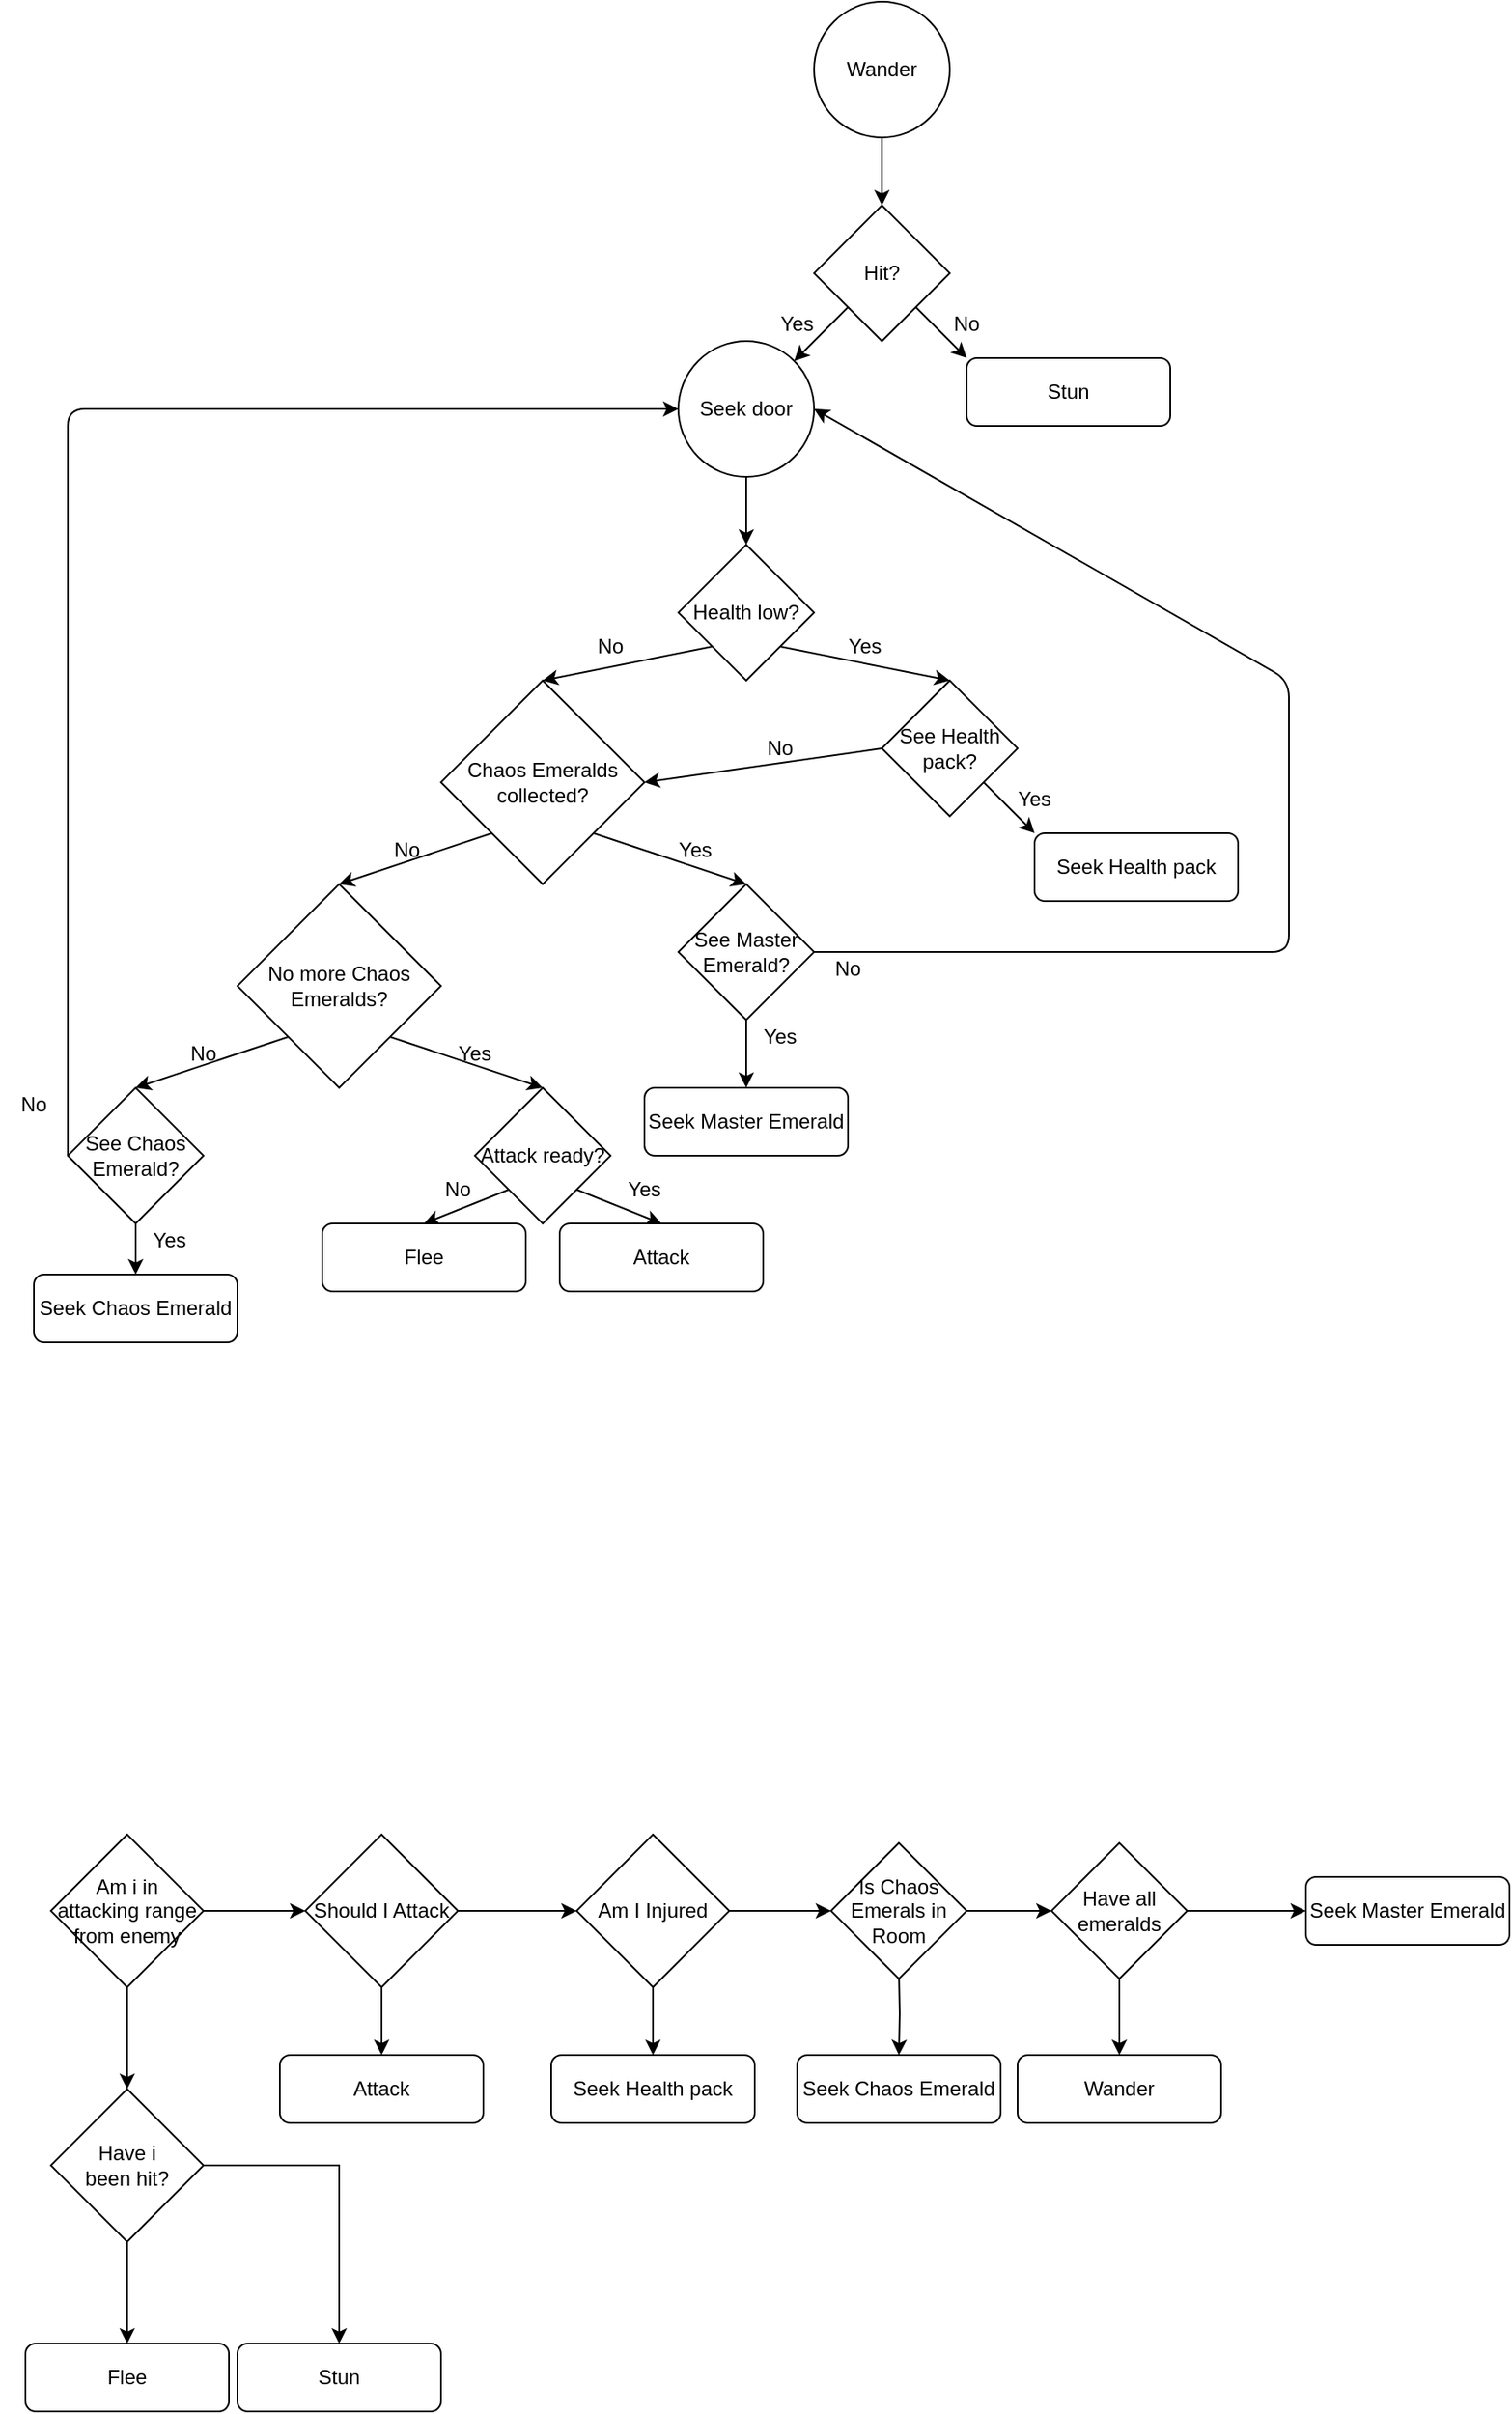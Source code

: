<mxfile version="13.6.0" type="device" pages="7"><diagram id="C5RBs43oDa-KdzZeNtuy" name="Wander"><mxGraphModel dx="1422" dy="794" grid="1" gridSize="10" guides="1" tooltips="1" connect="1" arrows="1" fold="1" page="1" pageScale="1" pageWidth="827" pageHeight="1169" math="0" shadow="0"><root><mxCell id="WIyWlLk6GJQsqaUBKTNV-0"/><mxCell id="WIyWlLk6GJQsqaUBKTNV-1" parent="WIyWlLk6GJQsqaUBKTNV-0"/><mxCell id="GPPWr4UwK5AnrWrgYm5F-6" value="" style="endArrow=classic;html=1;entryX=1;entryY=0;entryDx=0;entryDy=0;exitX=0;exitY=1;exitDx=0;exitDy=0;" parent="WIyWlLk6GJQsqaUBKTNV-1" source="kFVKHrYUGm2g5uei1Wy8-0" target="2z_QXavpHrLt_1JzBXHo-14" edge="1"><mxGeometry width="50" height="50" relative="1" as="geometry"><mxPoint x="400" y="130" as="sourcePoint"/><mxPoint x="440" y="440" as="targetPoint"/></mxGeometry></mxCell><mxCell id="2z_QXavpHrLt_1JzBXHo-6" value="See Chaos Emerald?" style="rhombus;whiteSpace=wrap;html=1;" vertex="1" parent="WIyWlLk6GJQsqaUBKTNV-1"><mxGeometry x="80" y="680" width="80" height="80" as="geometry"/></mxCell><mxCell id="2z_QXavpHrLt_1JzBXHo-7" value="" style="endArrow=classic;html=1;exitX=0;exitY=1;exitDx=0;exitDy=0;entryX=0.5;entryY=0;entryDx=0;entryDy=0;" edge="1" parent="WIyWlLk6GJQsqaUBKTNV-1" source="QOUArUKwROuFGBEwv1a3-6" target="kdlE5JJVQnkuIX1N9aFR-1"><mxGeometry width="50" height="50" relative="1" as="geometry"><mxPoint x="420" y="280" as="sourcePoint"/><mxPoint x="440" y="390" as="targetPoint"/></mxGeometry></mxCell><mxCell id="2z_QXavpHrLt_1JzBXHo-8" value="" style="endArrow=classic;html=1;entryX=0;entryY=0.5;entryDx=0;entryDy=0;exitX=0;exitY=0.5;exitDx=0;exitDy=0;" edge="1" parent="WIyWlLk6GJQsqaUBKTNV-1" source="2z_QXavpHrLt_1JzBXHo-6" target="2z_QXavpHrLt_1JzBXHo-14"><mxGeometry width="50" height="50" relative="1" as="geometry"><mxPoint x="190" y="640" as="sourcePoint"/><mxPoint x="440" y="370" as="targetPoint"/><Array as="points"><mxPoint x="80" y="280"/></Array></mxGeometry></mxCell><mxCell id="2z_QXavpHrLt_1JzBXHo-9" value="No" style="text;html=1;strokeColor=none;fillColor=none;align=center;verticalAlign=middle;whiteSpace=wrap;rounded=0;" vertex="1" parent="WIyWlLk6GJQsqaUBKTNV-1"><mxGeometry x="380" y="410" width="40" height="20" as="geometry"/></mxCell><mxCell id="2z_QXavpHrLt_1JzBXHo-10" value="Seek Chaos Emerald" style="rounded=1;whiteSpace=wrap;html=1;" vertex="1" parent="WIyWlLk6GJQsqaUBKTNV-1"><mxGeometry x="60" y="790" width="120" height="40" as="geometry"/></mxCell><mxCell id="2z_QXavpHrLt_1JzBXHo-11" value="" style="endArrow=classic;html=1;exitX=0.5;exitY=1;exitDx=0;exitDy=0;entryX=0.5;entryY=0;entryDx=0;entryDy=0;" edge="1" parent="WIyWlLk6GJQsqaUBKTNV-1" source="2z_QXavpHrLt_1JzBXHo-6" target="2z_QXavpHrLt_1JzBXHo-10"><mxGeometry width="50" height="50" relative="1" as="geometry"><mxPoint x="390" y="420" as="sourcePoint"/><mxPoint x="440" y="370" as="targetPoint"/></mxGeometry></mxCell><mxCell id="2z_QXavpHrLt_1JzBXHo-12" value="Yes" style="text;html=1;strokeColor=none;fillColor=none;align=center;verticalAlign=middle;whiteSpace=wrap;rounded=0;" vertex="1" parent="WIyWlLk6GJQsqaUBKTNV-1"><mxGeometry x="120" y="760" width="40" height="20" as="geometry"/></mxCell><mxCell id="2z_QXavpHrLt_1JzBXHo-13" value="Wander" style="ellipse;whiteSpace=wrap;html=1;aspect=fixed;" vertex="1" parent="WIyWlLk6GJQsqaUBKTNV-1"><mxGeometry x="520" y="40" width="80" height="80" as="geometry"/></mxCell><mxCell id="2z_QXavpHrLt_1JzBXHo-14" value="Seek door" style="ellipse;whiteSpace=wrap;html=1;aspect=fixed;" vertex="1" parent="WIyWlLk6GJQsqaUBKTNV-1"><mxGeometry x="440" y="240" width="80" height="80" as="geometry"/></mxCell><mxCell id="QOUArUKwROuFGBEwv1a3-0" value="See Health pack?" style="rhombus;whiteSpace=wrap;html=1;" vertex="1" parent="WIyWlLk6GJQsqaUBKTNV-1"><mxGeometry x="560" y="440" width="80" height="80" as="geometry"/></mxCell><mxCell id="QOUArUKwROuFGBEwv1a3-1" value="" style="endArrow=classic;html=1;exitX=1;exitY=1;exitDx=0;exitDy=0;entryX=0.5;entryY=0;entryDx=0;entryDy=0;" edge="1" parent="WIyWlLk6GJQsqaUBKTNV-1" source="QOUArUKwROuFGBEwv1a3-6" target="QOUArUKwROuFGBEwv1a3-0"><mxGeometry width="50" height="50" relative="1" as="geometry"><mxPoint x="450" y="440" as="sourcePoint"/><mxPoint x="570" y="400" as="targetPoint"/></mxGeometry></mxCell><mxCell id="QOUArUKwROuFGBEwv1a3-2" value="" style="endArrow=classic;html=1;exitX=1;exitY=1;exitDx=0;exitDy=0;entryX=0;entryY=0;entryDx=0;entryDy=0;" edge="1" parent="WIyWlLk6GJQsqaUBKTNV-1" source="QOUArUKwROuFGBEwv1a3-0" target="QOUArUKwROuFGBEwv1a3-4"><mxGeometry width="50" height="50" relative="1" as="geometry"><mxPoint x="490" y="430" as="sourcePoint"/><mxPoint x="520" y="400" as="targetPoint"/></mxGeometry></mxCell><mxCell id="QOUArUKwROuFGBEwv1a3-3" value="Yes" style="text;html=1;strokeColor=none;fillColor=none;align=center;verticalAlign=middle;whiteSpace=wrap;rounded=0;" vertex="1" parent="WIyWlLk6GJQsqaUBKTNV-1"><mxGeometry x="630" y="500" width="40" height="20" as="geometry"/></mxCell><mxCell id="QOUArUKwROuFGBEwv1a3-4" value="Seek Health pack" style="rounded=1;whiteSpace=wrap;html=1;" vertex="1" parent="WIyWlLk6GJQsqaUBKTNV-1"><mxGeometry x="650" y="530" width="120" height="40" as="geometry"/></mxCell><mxCell id="QOUArUKwROuFGBEwv1a3-6" value="Health low?" style="rhombus;whiteSpace=wrap;html=1;" vertex="1" parent="WIyWlLk6GJQsqaUBKTNV-1"><mxGeometry x="440" y="360" width="80" height="80" as="geometry"/></mxCell><mxCell id="QOUArUKwROuFGBEwv1a3-7" value="" style="endArrow=classic;html=1;exitX=0.5;exitY=1;exitDx=0;exitDy=0;entryX=0.5;entryY=0;entryDx=0;entryDy=0;" edge="1" parent="WIyWlLk6GJQsqaUBKTNV-1" source="2z_QXavpHrLt_1JzBXHo-14" target="QOUArUKwROuFGBEwv1a3-6"><mxGeometry width="50" height="50" relative="1" as="geometry"><mxPoint x="390" y="420" as="sourcePoint"/><mxPoint x="440" y="370" as="targetPoint"/></mxGeometry></mxCell><mxCell id="QOUArUKwROuFGBEwv1a3-8" value="No" style="text;html=1;strokeColor=none;fillColor=none;align=center;verticalAlign=middle;whiteSpace=wrap;rounded=0;" vertex="1" parent="WIyWlLk6GJQsqaUBKTNV-1"><mxGeometry x="590" y="220" width="40" height="20" as="geometry"/></mxCell><mxCell id="QOUArUKwROuFGBEwv1a3-9" value="No" style="text;html=1;strokeColor=none;fillColor=none;align=center;verticalAlign=middle;whiteSpace=wrap;rounded=0;" vertex="1" parent="WIyWlLk6GJQsqaUBKTNV-1"><mxGeometry x="480" y="470" width="40" height="20" as="geometry"/></mxCell><mxCell id="QOUArUKwROuFGBEwv1a3-10" value="Yes" style="text;html=1;strokeColor=none;fillColor=none;align=center;verticalAlign=middle;whiteSpace=wrap;rounded=0;" vertex="1" parent="WIyWlLk6GJQsqaUBKTNV-1"><mxGeometry x="530" y="410" width="40" height="20" as="geometry"/></mxCell><mxCell id="kdlE5JJVQnkuIX1N9aFR-0" value="See Master Emerald?" style="rhombus;whiteSpace=wrap;html=1;" vertex="1" parent="WIyWlLk6GJQsqaUBKTNV-1"><mxGeometry x="440" y="560" width="80" height="80" as="geometry"/></mxCell><mxCell id="kdlE5JJVQnkuIX1N9aFR-1" value="Chaos Emeralds collected?" style="rhombus;whiteSpace=wrap;html=1;" vertex="1" parent="WIyWlLk6GJQsqaUBKTNV-1"><mxGeometry x="300" y="440" width="120" height="120" as="geometry"/></mxCell><mxCell id="kdlE5JJVQnkuIX1N9aFR-2" value="" style="endArrow=classic;html=1;exitX=1;exitY=1;exitDx=0;exitDy=0;entryX=0.5;entryY=0;entryDx=0;entryDy=0;" edge="1" parent="WIyWlLk6GJQsqaUBKTNV-1" source="kdlE5JJVQnkuIX1N9aFR-1" target="kdlE5JJVQnkuIX1N9aFR-0"><mxGeometry width="50" height="50" relative="1" as="geometry"><mxPoint x="390" y="400" as="sourcePoint"/><mxPoint x="440" y="350" as="targetPoint"/></mxGeometry></mxCell><mxCell id="kdlE5JJVQnkuIX1N9aFR-3" value="Yes" style="text;html=1;strokeColor=none;fillColor=none;align=center;verticalAlign=middle;whiteSpace=wrap;rounded=0;" vertex="1" parent="WIyWlLk6GJQsqaUBKTNV-1"><mxGeometry x="490" y="220" width="40" height="20" as="geometry"/></mxCell><mxCell id="kdlE5JJVQnkuIX1N9aFR-6" value="" style="endArrow=classic;html=1;exitX=0;exitY=1;exitDx=0;exitDy=0;entryX=0.5;entryY=0;entryDx=0;entryDy=0;" edge="1" parent="WIyWlLk6GJQsqaUBKTNV-1" source="kdlE5JJVQnkuIX1N9aFR-1" target="OnuHPWL3x0vaZFSQg2eP-8"><mxGeometry width="50" height="50" relative="1" as="geometry"><mxPoint x="390" y="400" as="sourcePoint"/><mxPoint x="160" y="560" as="targetPoint"/></mxGeometry></mxCell><mxCell id="kdlE5JJVQnkuIX1N9aFR-8" value="No" style="text;html=1;strokeColor=none;fillColor=none;align=center;verticalAlign=middle;whiteSpace=wrap;rounded=0;" vertex="1" parent="WIyWlLk6GJQsqaUBKTNV-1"><mxGeometry x="260" y="530" width="40" height="20" as="geometry"/></mxCell><mxCell id="kdlE5JJVQnkuIX1N9aFR-9" value="Seek Master Emerald" style="rounded=1;whiteSpace=wrap;html=1;" vertex="1" parent="WIyWlLk6GJQsqaUBKTNV-1"><mxGeometry x="420" y="680" width="120" height="40" as="geometry"/></mxCell><mxCell id="kdlE5JJVQnkuIX1N9aFR-10" value="Yes" style="text;html=1;strokeColor=none;fillColor=none;align=center;verticalAlign=middle;whiteSpace=wrap;rounded=0;" vertex="1" parent="WIyWlLk6GJQsqaUBKTNV-1"><mxGeometry x="430" y="530" width="40" height="20" as="geometry"/></mxCell><mxCell id="kdlE5JJVQnkuIX1N9aFR-11" value="" style="endArrow=classic;html=1;exitX=0.5;exitY=1;exitDx=0;exitDy=0;entryX=0.5;entryY=0;entryDx=0;entryDy=0;" edge="1" parent="WIyWlLk6GJQsqaUBKTNV-1" source="kdlE5JJVQnkuIX1N9aFR-0" target="kdlE5JJVQnkuIX1N9aFR-9"><mxGeometry width="50" height="50" relative="1" as="geometry"><mxPoint x="530" y="490" as="sourcePoint"/><mxPoint x="530" y="530" as="targetPoint"/></mxGeometry></mxCell><mxCell id="kdlE5JJVQnkuIX1N9aFR-12" value="" style="endArrow=classic;html=1;exitX=0;exitY=0.5;exitDx=0;exitDy=0;entryX=1;entryY=0.5;entryDx=0;entryDy=0;" edge="1" parent="WIyWlLk6GJQsqaUBKTNV-1" source="QOUArUKwROuFGBEwv1a3-0" target="kdlE5JJVQnkuIX1N9aFR-1"><mxGeometry width="50" height="50" relative="1" as="geometry"><mxPoint x="390" y="400" as="sourcePoint"/><mxPoint x="450" y="450" as="targetPoint"/></mxGeometry></mxCell><mxCell id="kFVKHrYUGm2g5uei1Wy8-0" value="Hit?" style="rhombus;whiteSpace=wrap;html=1;" vertex="1" parent="WIyWlLk6GJQsqaUBKTNV-1"><mxGeometry x="520" y="160" width="80" height="80" as="geometry"/></mxCell><mxCell id="kFVKHrYUGm2g5uei1Wy8-1" value="" style="endArrow=classic;html=1;exitX=0.5;exitY=1;exitDx=0;exitDy=0;entryX=0.5;entryY=0;entryDx=0;entryDy=0;" edge="1" parent="WIyWlLk6GJQsqaUBKTNV-1" source="2z_QXavpHrLt_1JzBXHo-13" target="kFVKHrYUGm2g5uei1Wy8-0"><mxGeometry width="50" height="50" relative="1" as="geometry"><mxPoint x="390" y="400" as="sourcePoint"/><mxPoint x="440" y="350" as="targetPoint"/></mxGeometry></mxCell><mxCell id="kFVKHrYUGm2g5uei1Wy8-3" value="" style="endArrow=classic;html=1;exitX=1;exitY=1;exitDx=0;exitDy=0;entryX=0;entryY=0;entryDx=0;entryDy=0;" edge="1" parent="WIyWlLk6GJQsqaUBKTNV-1" source="kFVKHrYUGm2g5uei1Wy8-0" target="kFVKHrYUGm2g5uei1Wy8-4"><mxGeometry width="50" height="50" relative="1" as="geometry"><mxPoint x="400" y="480" as="sourcePoint"/><mxPoint x="480" y="240" as="targetPoint"/></mxGeometry></mxCell><mxCell id="kFVKHrYUGm2g5uei1Wy8-4" value="Stun" style="rounded=1;whiteSpace=wrap;html=1;" vertex="1" parent="WIyWlLk6GJQsqaUBKTNV-1"><mxGeometry x="610" y="250" width="120" height="40" as="geometry"/></mxCell><mxCell id="kFVKHrYUGm2g5uei1Wy8-6" value="Yes" style="text;html=1;strokeColor=none;fillColor=none;align=center;verticalAlign=middle;whiteSpace=wrap;rounded=0;" vertex="1" parent="WIyWlLk6GJQsqaUBKTNV-1"><mxGeometry x="480" y="640" width="40" height="20" as="geometry"/></mxCell><mxCell id="kFVKHrYUGm2g5uei1Wy8-7" value="No" style="text;html=1;strokeColor=none;fillColor=none;align=center;verticalAlign=middle;whiteSpace=wrap;rounded=0;" vertex="1" parent="WIyWlLk6GJQsqaUBKTNV-1"><mxGeometry x="40" y="680" width="40" height="20" as="geometry"/></mxCell><mxCell id="OnuHPWL3x0vaZFSQg2eP-0" value="Attack ready?" style="rhombus;whiteSpace=wrap;html=1;" vertex="1" parent="WIyWlLk6GJQsqaUBKTNV-1"><mxGeometry x="320" y="680" width="80" height="80" as="geometry"/></mxCell><mxCell id="OnuHPWL3x0vaZFSQg2eP-1" value="" style="endArrow=classic;html=1;exitX=1;exitY=1;exitDx=0;exitDy=0;entryX=0.5;entryY=0;entryDx=0;entryDy=0;" edge="1" parent="WIyWlLk6GJQsqaUBKTNV-1" source="OnuHPWL3x0vaZFSQg2eP-0" target="OnuHPWL3x0vaZFSQg2eP-2"><mxGeometry width="50" height="50" relative="1" as="geometry"><mxPoint x="400" y="480" as="sourcePoint"/><mxPoint x="480" y="760" as="targetPoint"/></mxGeometry></mxCell><mxCell id="OnuHPWL3x0vaZFSQg2eP-2" value="Attack" style="rounded=1;whiteSpace=wrap;html=1;" vertex="1" parent="WIyWlLk6GJQsqaUBKTNV-1"><mxGeometry x="370" y="760" width="120" height="40" as="geometry"/></mxCell><mxCell id="OnuHPWL3x0vaZFSQg2eP-3" style="edgeStyle=orthogonalEdgeStyle;rounded=0;orthogonalLoop=1;jettySize=auto;html=1;exitX=0.5;exitY=1;exitDx=0;exitDy=0;" edge="1" parent="WIyWlLk6GJQsqaUBKTNV-1" source="OnuHPWL3x0vaZFSQg2eP-2" target="OnuHPWL3x0vaZFSQg2eP-2"><mxGeometry relative="1" as="geometry"/></mxCell><mxCell id="OnuHPWL3x0vaZFSQg2eP-4" value="" style="endArrow=classic;html=1;exitX=1;exitY=1;exitDx=0;exitDy=0;entryX=0.5;entryY=0;entryDx=0;entryDy=0;" edge="1" parent="WIyWlLk6GJQsqaUBKTNV-1" source="OnuHPWL3x0vaZFSQg2eP-8" target="OnuHPWL3x0vaZFSQg2eP-0"><mxGeometry width="50" height="50" relative="1" as="geometry"><mxPoint x="430" y="770" as="sourcePoint"/><mxPoint x="440" y="800" as="targetPoint"/></mxGeometry></mxCell><mxCell id="OnuHPWL3x0vaZFSQg2eP-8" value="No more Chaos Emeralds?" style="rhombus;whiteSpace=wrap;html=1;" vertex="1" parent="WIyWlLk6GJQsqaUBKTNV-1"><mxGeometry x="180" y="560" width="120" height="120" as="geometry"/></mxCell><mxCell id="OnuHPWL3x0vaZFSQg2eP-10" value="" style="endArrow=classic;html=1;exitX=0;exitY=1;exitDx=0;exitDy=0;entryX=0.5;entryY=0;entryDx=0;entryDy=0;" edge="1" parent="WIyWlLk6GJQsqaUBKTNV-1" source="OnuHPWL3x0vaZFSQg2eP-8" target="2z_QXavpHrLt_1JzBXHo-6"><mxGeometry width="50" height="50" relative="1" as="geometry"><mxPoint x="570" y="740" as="sourcePoint"/><mxPoint x="470" y="760" as="targetPoint"/></mxGeometry></mxCell><mxCell id="OnuHPWL3x0vaZFSQg2eP-11" value="No" style="text;html=1;strokeColor=none;fillColor=none;align=center;verticalAlign=middle;whiteSpace=wrap;rounded=0;" vertex="1" parent="WIyWlLk6GJQsqaUBKTNV-1"><mxGeometry x="140" y="650" width="40" height="20" as="geometry"/></mxCell><mxCell id="OnuHPWL3x0vaZFSQg2eP-16" value="" style="endArrow=classic;html=1;exitX=1;exitY=0.5;exitDx=0;exitDy=0;entryX=1;entryY=0.5;entryDx=0;entryDy=0;" edge="1" parent="WIyWlLk6GJQsqaUBKTNV-1" source="kdlE5JJVQnkuIX1N9aFR-0" target="2z_QXavpHrLt_1JzBXHo-14"><mxGeometry width="50" height="50" relative="1" as="geometry"><mxPoint x="680" y="585" as="sourcePoint"/><mxPoint x="750" y="350" as="targetPoint"/><Array as="points"><mxPoint x="800" y="600"/><mxPoint x="800" y="440"/></Array></mxGeometry></mxCell><mxCell id="OnuHPWL3x0vaZFSQg2eP-20" value="No" style="text;html=1;strokeColor=none;fillColor=none;align=center;verticalAlign=middle;whiteSpace=wrap;rounded=0;" vertex="1" parent="WIyWlLk6GJQsqaUBKTNV-1"><mxGeometry x="520" y="600" width="40" height="20" as="geometry"/></mxCell><mxCell id="OnuHPWL3x0vaZFSQg2eP-21" value="Yes" style="text;html=1;strokeColor=none;fillColor=none;align=center;verticalAlign=middle;whiteSpace=wrap;rounded=0;" vertex="1" parent="WIyWlLk6GJQsqaUBKTNV-1"><mxGeometry x="300" y="650" width="40" height="20" as="geometry"/></mxCell><mxCell id="OnuHPWL3x0vaZFSQg2eP-22" value="Yes" style="text;html=1;strokeColor=none;fillColor=none;align=center;verticalAlign=middle;whiteSpace=wrap;rounded=0;" vertex="1" parent="WIyWlLk6GJQsqaUBKTNV-1"><mxGeometry x="400" y="730" width="40" height="20" as="geometry"/></mxCell><mxCell id="OnuHPWL3x0vaZFSQg2eP-24" value="" style="endArrow=classic;html=1;exitX=0;exitY=1;exitDx=0;exitDy=0;entryX=0.5;entryY=0;entryDx=0;entryDy=0;" edge="1" parent="WIyWlLk6GJQsqaUBKTNV-1" source="OnuHPWL3x0vaZFSQg2eP-0" target="OnuHPWL3x0vaZFSQg2eP-27"><mxGeometry width="50" height="50" relative="1" as="geometry"><mxPoint x="620" y="680" as="sourcePoint"/><mxPoint x="320" y="760" as="targetPoint"/></mxGeometry></mxCell><mxCell id="OnuHPWL3x0vaZFSQg2eP-25" value="No" style="text;html=1;strokeColor=none;fillColor=none;align=center;verticalAlign=middle;whiteSpace=wrap;rounded=0;" vertex="1" parent="WIyWlLk6GJQsqaUBKTNV-1"><mxGeometry x="290" y="730" width="40" height="20" as="geometry"/></mxCell><mxCell id="OnuHPWL3x0vaZFSQg2eP-27" value="Flee" style="rounded=1;whiteSpace=wrap;html=1;" vertex="1" parent="WIyWlLk6GJQsqaUBKTNV-1"><mxGeometry x="230" y="760" width="120" height="40" as="geometry"/></mxCell><mxCell id="ccli557kH5kLCc_fVXST-0" value="Stun" style="rounded=1;whiteSpace=wrap;html=1;" vertex="1" parent="WIyWlLk6GJQsqaUBKTNV-1"><mxGeometry x="180" y="1420" width="120" height="40" as="geometry"/></mxCell><mxCell id="ccli557kH5kLCc_fVXST-1" value="Flee" style="rounded=1;whiteSpace=wrap;html=1;" vertex="1" parent="WIyWlLk6GJQsqaUBKTNV-1"><mxGeometry x="55" y="1420" width="120" height="40" as="geometry"/></mxCell><mxCell id="ccli557kH5kLCc_fVXST-2" value="Attack" style="rounded=1;whiteSpace=wrap;html=1;" vertex="1" parent="WIyWlLk6GJQsqaUBKTNV-1"><mxGeometry x="205" y="1250" width="120" height="40" as="geometry"/></mxCell><mxCell id="ccli557kH5kLCc_fVXST-3" value="Seek Health pack" style="rounded=1;whiteSpace=wrap;html=1;" vertex="1" parent="WIyWlLk6GJQsqaUBKTNV-1"><mxGeometry x="365" y="1250" width="120" height="40" as="geometry"/></mxCell><mxCell id="ccli557kH5kLCc_fVXST-4" value="Seek Chaos Emerald" style="rounded=1;whiteSpace=wrap;html=1;" vertex="1" parent="WIyWlLk6GJQsqaUBKTNV-1"><mxGeometry x="510" y="1250" width="120" height="40" as="geometry"/></mxCell><mxCell id="ccli557kH5kLCc_fVXST-5" value="Wander" style="rounded=1;whiteSpace=wrap;html=1;" vertex="1" parent="WIyWlLk6GJQsqaUBKTNV-1"><mxGeometry x="640" y="1250" width="120" height="40" as="geometry"/></mxCell><mxCell id="ccli557kH5kLCc_fVXST-12" style="edgeStyle=orthogonalEdgeStyle;rounded=0;orthogonalLoop=1;jettySize=auto;html=1;exitX=0.5;exitY=1;exitDx=0;exitDy=0;entryX=0.5;entryY=0;entryDx=0;entryDy=0;" edge="1" parent="WIyWlLk6GJQsqaUBKTNV-1" source="ccli557kH5kLCc_fVXST-6" target="ccli557kH5kLCc_fVXST-9"><mxGeometry relative="1" as="geometry"/></mxCell><mxCell id="ccli557kH5kLCc_fVXST-14" style="edgeStyle=orthogonalEdgeStyle;rounded=0;orthogonalLoop=1;jettySize=auto;html=1;exitX=1;exitY=0.5;exitDx=0;exitDy=0;entryX=0;entryY=0.5;entryDx=0;entryDy=0;" edge="1" parent="WIyWlLk6GJQsqaUBKTNV-1" source="ccli557kH5kLCc_fVXST-6" target="ccli557kH5kLCc_fVXST-13"><mxGeometry relative="1" as="geometry"/></mxCell><mxCell id="ccli557kH5kLCc_fVXST-6" value="Am i in attacking range from enemy" style="rhombus;whiteSpace=wrap;html=1;" vertex="1" parent="WIyWlLk6GJQsqaUBKTNV-1"><mxGeometry x="70" y="1120" width="90" height="90" as="geometry"/></mxCell><mxCell id="ccli557kH5kLCc_fVXST-10" style="edgeStyle=orthogonalEdgeStyle;rounded=0;orthogonalLoop=1;jettySize=auto;html=1;exitX=1;exitY=0.5;exitDx=0;exitDy=0;entryX=0.5;entryY=0;entryDx=0;entryDy=0;" edge="1" parent="WIyWlLk6GJQsqaUBKTNV-1" source="ccli557kH5kLCc_fVXST-9" target="ccli557kH5kLCc_fVXST-0"><mxGeometry relative="1" as="geometry"><Array as="points"><mxPoint x="240" y="1315"/></Array></mxGeometry></mxCell><mxCell id="ccli557kH5kLCc_fVXST-11" style="edgeStyle=orthogonalEdgeStyle;rounded=0;orthogonalLoop=1;jettySize=auto;html=1;exitX=0.5;exitY=1;exitDx=0;exitDy=0;" edge="1" parent="WIyWlLk6GJQsqaUBKTNV-1" source="ccli557kH5kLCc_fVXST-9" target="ccli557kH5kLCc_fVXST-1"><mxGeometry relative="1" as="geometry"/></mxCell><mxCell id="ccli557kH5kLCc_fVXST-9" value="Have i &lt;br&gt;been hit?" style="rhombus;whiteSpace=wrap;html=1;" vertex="1" parent="WIyWlLk6GJQsqaUBKTNV-1"><mxGeometry x="70" y="1270" width="90" height="90" as="geometry"/></mxCell><mxCell id="ccli557kH5kLCc_fVXST-15" style="edgeStyle=orthogonalEdgeStyle;rounded=0;orthogonalLoop=1;jettySize=auto;html=1;exitX=0.5;exitY=1;exitDx=0;exitDy=0;entryX=0.5;entryY=0;entryDx=0;entryDy=0;" edge="1" parent="WIyWlLk6GJQsqaUBKTNV-1" source="ccli557kH5kLCc_fVXST-13" target="ccli557kH5kLCc_fVXST-2"><mxGeometry relative="1" as="geometry"/></mxCell><mxCell id="ccli557kH5kLCc_fVXST-16" style="edgeStyle=orthogonalEdgeStyle;rounded=0;orthogonalLoop=1;jettySize=auto;html=1;exitX=1;exitY=0.5;exitDx=0;exitDy=0;entryX=0;entryY=0.5;entryDx=0;entryDy=0;" edge="1" parent="WIyWlLk6GJQsqaUBKTNV-1" source="ccli557kH5kLCc_fVXST-13" target="ccli557kH5kLCc_fVXST-17"><mxGeometry relative="1" as="geometry"><mxPoint x="380" y="1165" as="targetPoint"/></mxGeometry></mxCell><mxCell id="ccli557kH5kLCc_fVXST-13" value="Should I Attack" style="rhombus;whiteSpace=wrap;html=1;" vertex="1" parent="WIyWlLk6GJQsqaUBKTNV-1"><mxGeometry x="220" y="1120" width="90" height="90" as="geometry"/></mxCell><mxCell id="ccli557kH5kLCc_fVXST-19" style="edgeStyle=orthogonalEdgeStyle;rounded=0;orthogonalLoop=1;jettySize=auto;html=1;exitX=0.5;exitY=1;exitDx=0;exitDy=0;entryX=0.5;entryY=0;entryDx=0;entryDy=0;" edge="1" parent="WIyWlLk6GJQsqaUBKTNV-1" source="ccli557kH5kLCc_fVXST-17" target="ccli557kH5kLCc_fVXST-3"><mxGeometry relative="1" as="geometry"/></mxCell><mxCell id="ccli557kH5kLCc_fVXST-21" style="edgeStyle=orthogonalEdgeStyle;rounded=0;orthogonalLoop=1;jettySize=auto;html=1;exitX=1;exitY=0.5;exitDx=0;exitDy=0;entryX=0;entryY=0.5;entryDx=0;entryDy=0;" edge="1" parent="WIyWlLk6GJQsqaUBKTNV-1" source="ccli557kH5kLCc_fVXST-17" target="ccli557kH5kLCc_fVXST-23"><mxGeometry relative="1" as="geometry"><mxPoint x="530" y="1165" as="targetPoint"/></mxGeometry></mxCell><mxCell id="ccli557kH5kLCc_fVXST-17" value="Am I Injured" style="rhombus;whiteSpace=wrap;html=1;" vertex="1" parent="WIyWlLk6GJQsqaUBKTNV-1"><mxGeometry x="380" y="1120" width="90" height="90" as="geometry"/></mxCell><mxCell id="ccli557kH5kLCc_fVXST-20" value="Seek Master Emerald" style="rounded=1;whiteSpace=wrap;html=1;" vertex="1" parent="WIyWlLk6GJQsqaUBKTNV-1"><mxGeometry x="810" y="1145" width="120" height="40" as="geometry"/></mxCell><mxCell id="ccli557kH5kLCc_fVXST-24" style="edgeStyle=orthogonalEdgeStyle;rounded=0;orthogonalLoop=1;jettySize=auto;html=1;entryX=0.5;entryY=0;entryDx=0;entryDy=0;" edge="1" parent="WIyWlLk6GJQsqaUBKTNV-1" target="ccli557kH5kLCc_fVXST-4"><mxGeometry relative="1" as="geometry"><mxPoint x="575" y="1240" as="targetPoint"/><mxPoint x="570" y="1200" as="sourcePoint"/></mxGeometry></mxCell><mxCell id="ccli557kH5kLCc_fVXST-28" style="edgeStyle=orthogonalEdgeStyle;rounded=0;orthogonalLoop=1;jettySize=auto;html=1;exitX=1;exitY=0.5;exitDx=0;exitDy=0;entryX=0;entryY=0.5;entryDx=0;entryDy=0;" edge="1" parent="WIyWlLk6GJQsqaUBKTNV-1" source="ccli557kH5kLCc_fVXST-23" target="ccli557kH5kLCc_fVXST-25"><mxGeometry relative="1" as="geometry"/></mxCell><mxCell id="ccli557kH5kLCc_fVXST-23" value="Is Chaos Emerals in Room" style="rhombus;whiteSpace=wrap;html=1;" vertex="1" parent="WIyWlLk6GJQsqaUBKTNV-1"><mxGeometry x="530" y="1125" width="80" height="80" as="geometry"/></mxCell><mxCell id="ccli557kH5kLCc_fVXST-26" style="edgeStyle=orthogonalEdgeStyle;rounded=0;orthogonalLoop=1;jettySize=auto;html=1;exitX=0.5;exitY=1;exitDx=0;exitDy=0;entryX=0.5;entryY=0;entryDx=0;entryDy=0;" edge="1" parent="WIyWlLk6GJQsqaUBKTNV-1" source="ccli557kH5kLCc_fVXST-25" target="ccli557kH5kLCc_fVXST-5"><mxGeometry relative="1" as="geometry"/></mxCell><mxCell id="ccli557kH5kLCc_fVXST-27" style="edgeStyle=orthogonalEdgeStyle;rounded=0;orthogonalLoop=1;jettySize=auto;html=1;exitX=1;exitY=0.5;exitDx=0;exitDy=0;entryX=0;entryY=0.5;entryDx=0;entryDy=0;" edge="1" parent="WIyWlLk6GJQsqaUBKTNV-1" source="ccli557kH5kLCc_fVXST-25" target="ccli557kH5kLCc_fVXST-20"><mxGeometry relative="1" as="geometry"/></mxCell><mxCell id="ccli557kH5kLCc_fVXST-25" value="Have all emeralds" style="rhombus;whiteSpace=wrap;html=1;" vertex="1" parent="WIyWlLk6GJQsqaUBKTNV-1"><mxGeometry x="660" y="1125" width="80" height="80" as="geometry"/></mxCell></root></mxGraphModel></diagram><diagram id="pfbZgwtisJ5JapCNJhz6" name="Seek Chaos Emerald"><mxGraphModel dx="1422" dy="794" grid="1" gridSize="10" guides="1" tooltips="1" connect="1" arrows="1" fold="1" page="1" pageScale="1" pageWidth="827" pageHeight="1169" math="0" shadow="0"><root><mxCell id="GMQp9ekKnBOFBNRaPK3--0"/><mxCell id="GMQp9ekKnBOFBNRaPK3--1" parent="GMQp9ekKnBOFBNRaPK3--0"/><mxCell id="GMQp9ekKnBOFBNRaPK3--2" value="Seek Chaos Emerald" style="ellipse;whiteSpace=wrap;html=1;aspect=fixed;" vertex="1" parent="GMQp9ekKnBOFBNRaPK3--1"><mxGeometry x="400" y="40" width="80" height="80" as="geometry"/></mxCell><mxCell id="GMQp9ekKnBOFBNRaPK3--4" value="" style="endArrow=classic;html=1;exitX=0.5;exitY=1;exitDx=0;exitDy=0;entryX=0.5;entryY=0;entryDx=0;entryDy=0;" edge="1" parent="GMQp9ekKnBOFBNRaPK3--1" source="GMQp9ekKnBOFBNRaPK3--2" target="GMQp9ekKnBOFBNRaPK3--5"><mxGeometry width="50" height="50" relative="1" as="geometry"><mxPoint x="400" y="420" as="sourcePoint"/><mxPoint x="440" y="160" as="targetPoint"/></mxGeometry></mxCell><mxCell id="GMQp9ekKnBOFBNRaPK3--5" value="See Chaos Emerald?" style="rhombus;whiteSpace=wrap;html=1;" vertex="1" parent="GMQp9ekKnBOFBNRaPK3--1"><mxGeometry x="400" y="160" width="80" height="80" as="geometry"/></mxCell><mxCell id="GMQp9ekKnBOFBNRaPK3--6" value="" style="endArrow=classic;html=1;exitX=0;exitY=1;exitDx=0;exitDy=0;entryX=1;entryY=0;entryDx=0;entryDy=0;" edge="1" parent="GMQp9ekKnBOFBNRaPK3--1" source="GMQp9ekKnBOFBNRaPK3--5" target="GMQp9ekKnBOFBNRaPK3--7"><mxGeometry width="50" height="50" relative="1" as="geometry"><mxPoint x="380" y="260" as="sourcePoint"/><mxPoint x="380" y="260" as="targetPoint"/></mxGeometry></mxCell><mxCell id="GMQp9ekKnBOFBNRaPK3--7" value="Seek" style="ellipse;whiteSpace=wrap;html=1;aspect=fixed;" vertex="1" parent="GMQp9ekKnBOFBNRaPK3--1"><mxGeometry x="320" y="240" width="80" height="80" as="geometry"/></mxCell><mxCell id="ed0sBEwwdd1t-PBU6ef7-0" value="Yes" style="text;html=1;strokeColor=none;fillColor=none;align=center;verticalAlign=middle;whiteSpace=wrap;rounded=0;" vertex="1" parent="GMQp9ekKnBOFBNRaPK3--1"><mxGeometry x="370" y="210" width="40" height="20" as="geometry"/></mxCell><mxCell id="ed0sBEwwdd1t-PBU6ef7-1" value="" style="endArrow=classic;html=1;exitX=1;exitY=1;exitDx=0;exitDy=0;entryX=0;entryY=0;entryDx=0;entryDy=0;" edge="1" parent="GMQp9ekKnBOFBNRaPK3--1" source="GMQp9ekKnBOFBNRaPK3--5" target="ed0sBEwwdd1t-PBU6ef7-3"><mxGeometry width="50" height="50" relative="1" as="geometry"><mxPoint x="400" y="310" as="sourcePoint"/><mxPoint x="491.716" y="251.716" as="targetPoint"/></mxGeometry></mxCell><mxCell id="ed0sBEwwdd1t-PBU6ef7-3" value="Wander" style="rounded=1;whiteSpace=wrap;html=1;" vertex="1" parent="GMQp9ekKnBOFBNRaPK3--1"><mxGeometry x="490" y="250" width="120" height="40" as="geometry"/></mxCell><mxCell id="x4zWsG2RwkkZz7-py0tq-0" value="No" style="text;html=1;strokeColor=none;fillColor=none;align=center;verticalAlign=middle;whiteSpace=wrap;rounded=0;" vertex="1" parent="GMQp9ekKnBOFBNRaPK3--1"><mxGeometry x="480" y="210" width="40" height="20" as="geometry"/></mxCell><mxCell id="GBp3kGQAIomlF54M-B_K-0" value="" style="endArrow=classic;html=1;exitX=0.5;exitY=1;exitDx=0;exitDy=0;entryX=0.5;entryY=0;entryDx=0;entryDy=0;" edge="1" parent="GMQp9ekKnBOFBNRaPK3--1" source="GMQp9ekKnBOFBNRaPK3--7" target="GBp3kGQAIomlF54M-B_K-1"><mxGeometry width="50" height="50" relative="1" as="geometry"><mxPoint x="230" y="295" as="sourcePoint"/><mxPoint x="360" y="360" as="targetPoint"/></mxGeometry></mxCell><mxCell id="GBp3kGQAIomlF54M-B_K-1" value="Wander" style="rounded=1;whiteSpace=wrap;html=1;" vertex="1" parent="GMQp9ekKnBOFBNRaPK3--1"><mxGeometry x="300" y="360" width="120" height="40" as="geometry"/></mxCell></root></mxGraphModel></diagram><diagram id="kKR5eGNM12BqbMw67V6L" name="Seek Health pack"><mxGraphModel dx="1422" dy="794" grid="1" gridSize="10" guides="1" tooltips="1" connect="1" arrows="1" fold="1" page="1" pageScale="1" pageWidth="827" pageHeight="1169" math="0" shadow="0"><root><mxCell id="Dgwh91QPCh23449K1aVw-0"/><mxCell id="Dgwh91QPCh23449K1aVw-1" parent="Dgwh91QPCh23449K1aVw-0"/><mxCell id="Dgwh91QPCh23449K1aVw-3" value="Seek Health pack" style="ellipse;whiteSpace=wrap;html=1;aspect=fixed;" vertex="1" parent="Dgwh91QPCh23449K1aVw-1"><mxGeometry x="400" y="40" width="80" height="80" as="geometry"/></mxCell><mxCell id="Dgwh91QPCh23449K1aVw-4" value="" style="endArrow=classic;html=1;exitX=0.5;exitY=1;exitDx=0;exitDy=0;entryX=0.5;entryY=0;entryDx=0;entryDy=0;" edge="1" parent="Dgwh91QPCh23449K1aVw-1" source="Dgwh91QPCh23449K1aVw-3" target="z1eHUYd3lncLOqgS3sYi-0"><mxGeometry width="50" height="50" relative="1" as="geometry"><mxPoint x="400" y="420" as="sourcePoint"/><mxPoint x="440" y="160" as="targetPoint"/></mxGeometry></mxCell><mxCell id="z1eHUYd3lncLOqgS3sYi-0" value="See Health pack?" style="rhombus;whiteSpace=wrap;html=1;" vertex="1" parent="Dgwh91QPCh23449K1aVw-1"><mxGeometry x="400" y="160" width="80" height="80" as="geometry"/></mxCell><mxCell id="Dgb7rBGqd0mzX8sy_Pku-0" value="" style="endArrow=classic;html=1;exitX=0;exitY=1;exitDx=0;exitDy=0;entryX=1;entryY=0;entryDx=0;entryDy=0;" edge="1" parent="Dgwh91QPCh23449K1aVw-1" source="z1eHUYd3lncLOqgS3sYi-0" target="vh7FgL-jnvSZs2hFQ9W8-0"><mxGeometry width="50" height="50" relative="1" as="geometry"><mxPoint x="400" y="420" as="sourcePoint"/><mxPoint x="360" y="280" as="targetPoint"/></mxGeometry></mxCell><mxCell id="vh7FgL-jnvSZs2hFQ9W8-0" value="Seek" style="ellipse;whiteSpace=wrap;html=1;aspect=fixed;" vertex="1" parent="Dgwh91QPCh23449K1aVw-1"><mxGeometry x="320" y="240" width="80" height="80" as="geometry"/></mxCell><mxCell id="tl_S2yLtwutvTOg6YJwN-0" value="" style="endArrow=classic;html=1;exitX=0.5;exitY=1;exitDx=0;exitDy=0;" edge="1" parent="Dgwh91QPCh23449K1aVw-1" source="vh7FgL-jnvSZs2hFQ9W8-0" target="tl_S2yLtwutvTOg6YJwN-1"><mxGeometry width="50" height="50" relative="1" as="geometry"><mxPoint x="400" y="420" as="sourcePoint"/><mxPoint x="360" y="360" as="targetPoint"/></mxGeometry></mxCell><mxCell id="tl_S2yLtwutvTOg6YJwN-1" value="Wander" style="rounded=1;whiteSpace=wrap;html=1;" vertex="1" parent="Dgwh91QPCh23449K1aVw-1"><mxGeometry x="300" y="360" width="120" height="40" as="geometry"/></mxCell><mxCell id="tl_S2yLtwutvTOg6YJwN-2" value="" style="endArrow=classic;html=1;exitX=1;exitY=1;exitDx=0;exitDy=0;entryX=0;entryY=0;entryDx=0;entryDy=0;" edge="1" parent="Dgwh91QPCh23449K1aVw-1" source="z1eHUYd3lncLOqgS3sYi-0" target="tl_S2yLtwutvTOg6YJwN-3"><mxGeometry width="50" height="50" relative="1" as="geometry"><mxPoint x="400" y="420" as="sourcePoint"/><mxPoint x="510" y="260" as="targetPoint"/></mxGeometry></mxCell><mxCell id="tl_S2yLtwutvTOg6YJwN-3" value="Wander" style="rounded=1;whiteSpace=wrap;html=1;" vertex="1" parent="Dgwh91QPCh23449K1aVw-1"><mxGeometry x="490" y="250" width="120" height="40" as="geometry"/></mxCell><mxCell id="nj7JmXX0B6i9CdlUVQgB-0" value="Yes" style="text;html=1;strokeColor=none;fillColor=none;align=center;verticalAlign=middle;whiteSpace=wrap;rounded=0;" vertex="1" parent="Dgwh91QPCh23449K1aVw-1"><mxGeometry x="370" y="220" width="40" height="20" as="geometry"/></mxCell><mxCell id="nj7JmXX0B6i9CdlUVQgB-1" value="No" style="text;html=1;strokeColor=none;fillColor=none;align=center;verticalAlign=middle;whiteSpace=wrap;rounded=0;" vertex="1" parent="Dgwh91QPCh23449K1aVw-1"><mxGeometry x="470" y="220" width="40" height="20" as="geometry"/></mxCell></root></mxGraphModel></diagram><diagram id="rSGMGnrY6_nla_2Ua8bC" name="Seek Master Emerald"><mxGraphModel dx="1422" dy="794" grid="1" gridSize="10" guides="1" tooltips="1" connect="1" arrows="1" fold="1" page="1" pageScale="1" pageWidth="827" pageHeight="1169" math="0" shadow="0"><root><mxCell id="c7uI175Ew75nhizHSsyo-0"/><mxCell id="c7uI175Ew75nhizHSsyo-1" parent="c7uI175Ew75nhizHSsyo-0"/><mxCell id="c7uI175Ew75nhizHSsyo-2" value="Seek Master Emerald" style="ellipse;whiteSpace=wrap;html=1;aspect=fixed;" vertex="1" parent="c7uI175Ew75nhizHSsyo-1"><mxGeometry x="400" y="40" width="80" height="80" as="geometry"/></mxCell><mxCell id="c7uI175Ew75nhizHSsyo-3" value="" style="endArrow=classic;html=1;exitX=0.5;exitY=1;exitDx=0;exitDy=0;entryX=0.5;entryY=0;entryDx=0;entryDy=0;" edge="1" parent="c7uI175Ew75nhizHSsyo-1" source="c7uI175Ew75nhizHSsyo-2" target="SqhbtOkC9c-QLRGM0_6Q-0"><mxGeometry width="50" height="50" relative="1" as="geometry"><mxPoint x="400" y="420" as="sourcePoint"/><mxPoint x="440" y="160" as="targetPoint"/></mxGeometry></mxCell><mxCell id="SqhbtOkC9c-QLRGM0_6Q-0" value="See Master Emerald?" style="rhombus;whiteSpace=wrap;html=1;" vertex="1" parent="c7uI175Ew75nhizHSsyo-1"><mxGeometry x="400" y="160" width="80" height="80" as="geometry"/></mxCell><mxCell id="SqhbtOkC9c-QLRGM0_6Q-1" value="" style="endArrow=classic;html=1;exitX=0;exitY=1;exitDx=0;exitDy=0;entryX=1;entryY=0;entryDx=0;entryDy=0;" edge="1" parent="c7uI175Ew75nhizHSsyo-1" source="SqhbtOkC9c-QLRGM0_6Q-0" target="SqhbtOkC9c-QLRGM0_6Q-2"><mxGeometry width="50" height="50" relative="1" as="geometry"><mxPoint x="400" y="420" as="sourcePoint"/><mxPoint x="390" y="250" as="targetPoint"/></mxGeometry></mxCell><mxCell id="SqhbtOkC9c-QLRGM0_6Q-2" value="Seek" style="ellipse;whiteSpace=wrap;html=1;aspect=fixed;" vertex="1" parent="c7uI175Ew75nhizHSsyo-1"><mxGeometry x="320" y="240" width="80" height="80" as="geometry"/></mxCell><mxCell id="SqhbtOkC9c-QLRGM0_6Q-3" value="" style="endArrow=classic;html=1;exitX=0.5;exitY=1;exitDx=0;exitDy=0;entryX=0.5;entryY=0;entryDx=0;entryDy=0;" edge="1" parent="c7uI175Ew75nhizHSsyo-1" source="SqhbtOkC9c-QLRGM0_6Q-2" target="SqhbtOkC9c-QLRGM0_6Q-4"><mxGeometry width="50" height="50" relative="1" as="geometry"><mxPoint x="400" y="420" as="sourcePoint"/><mxPoint x="360" y="360" as="targetPoint"/></mxGeometry></mxCell><mxCell id="SqhbtOkC9c-QLRGM0_6Q-4" value="Wander" style="rounded=1;whiteSpace=wrap;html=1;" vertex="1" parent="c7uI175Ew75nhizHSsyo-1"><mxGeometry x="300" y="360" width="120" height="40" as="geometry"/></mxCell><mxCell id="bPc7G1718UCX4lYwe2DN-0" value="Wander" style="rounded=1;whiteSpace=wrap;html=1;" vertex="1" parent="c7uI175Ew75nhizHSsyo-1"><mxGeometry x="490" y="250" width="120" height="40" as="geometry"/></mxCell><mxCell id="bPc7G1718UCX4lYwe2DN-1" value="" style="endArrow=classic;html=1;exitX=1;exitY=1;exitDx=0;exitDy=0;entryX=0;entryY=0;entryDx=0;entryDy=0;" edge="1" parent="c7uI175Ew75nhizHSsyo-1" source="SqhbtOkC9c-QLRGM0_6Q-0" target="bPc7G1718UCX4lYwe2DN-0"><mxGeometry width="50" height="50" relative="1" as="geometry"><mxPoint x="430" y="230" as="sourcePoint"/><mxPoint x="398.284" y="261.716" as="targetPoint"/></mxGeometry></mxCell><mxCell id="c8Rh4OjQezdSxG-Pkk9M-0" style="edgeStyle=orthogonalEdgeStyle;rounded=0;orthogonalLoop=1;jettySize=auto;html=1;exitX=0.5;exitY=1;exitDx=0;exitDy=0;" edge="1" parent="c7uI175Ew75nhizHSsyo-1" source="bPc7G1718UCX4lYwe2DN-0" target="bPc7G1718UCX4lYwe2DN-0"><mxGeometry relative="1" as="geometry"/></mxCell><mxCell id="lWvYBU6n7lpbSf5JhVvk-0" value="Yes" style="text;html=1;strokeColor=none;fillColor=none;align=center;verticalAlign=middle;whiteSpace=wrap;rounded=0;" vertex="1" parent="c7uI175Ew75nhizHSsyo-1"><mxGeometry x="370" y="220" width="40" height="20" as="geometry"/></mxCell><mxCell id="lWvYBU6n7lpbSf5JhVvk-1" value="No" style="text;html=1;strokeColor=none;fillColor=none;align=center;verticalAlign=middle;whiteSpace=wrap;rounded=0;" vertex="1" parent="c7uI175Ew75nhizHSsyo-1"><mxGeometry x="470" y="220" width="40" height="20" as="geometry"/></mxCell></root></mxGraphModel></diagram><diagram id="WZwQwgCE2yIVPfE_N8AB" name="Stun"><mxGraphModel dx="1422" dy="794" grid="1" gridSize="10" guides="1" tooltips="1" connect="1" arrows="1" fold="1" page="1" pageScale="1" pageWidth="827" pageHeight="1169" math="0" shadow="0"><root><mxCell id="SE7mqkQfEp1IOeE65FXP-0"/><mxCell id="SE7mqkQfEp1IOeE65FXP-1" parent="SE7mqkQfEp1IOeE65FXP-0"/><mxCell id="SE7mqkQfEp1IOeE65FXP-2" value="Stun" style="ellipse;whiteSpace=wrap;html=1;aspect=fixed;" vertex="1" parent="SE7mqkQfEp1IOeE65FXP-1"><mxGeometry x="400" y="40" width="80" height="80" as="geometry"/></mxCell><mxCell id="SE7mqkQfEp1IOeE65FXP-3" value="" style="endArrow=classic;html=1;exitX=0.5;exitY=1;exitDx=0;exitDy=0;entryX=0.5;entryY=0;entryDx=0;entryDy=0;" edge="1" parent="SE7mqkQfEp1IOeE65FXP-1" source="SE7mqkQfEp1IOeE65FXP-2" target="SE7mqkQfEp1IOeE65FXP-4"><mxGeometry width="50" height="50" relative="1" as="geometry"><mxPoint x="390" y="430" as="sourcePoint"/><mxPoint x="440" y="160" as="targetPoint"/></mxGeometry></mxCell><mxCell id="SE7mqkQfEp1IOeE65FXP-4" value="Zero force for 3 seconds" style="ellipse;whiteSpace=wrap;html=1;aspect=fixed;" vertex="1" parent="SE7mqkQfEp1IOeE65FXP-1"><mxGeometry x="400" y="160" width="80" height="80" as="geometry"/></mxCell><mxCell id="SE7mqkQfEp1IOeE65FXP-5" value="Wander" style="rounded=1;whiteSpace=wrap;html=1;" vertex="1" parent="SE7mqkQfEp1IOeE65FXP-1"><mxGeometry x="380" y="280" width="120" height="40" as="geometry"/></mxCell><mxCell id="SE7mqkQfEp1IOeE65FXP-6" value="" style="endArrow=classic;html=1;exitX=0.5;exitY=1;exitDx=0;exitDy=0;entryX=0.5;entryY=0;entryDx=0;entryDy=0;" edge="1" parent="SE7mqkQfEp1IOeE65FXP-1" source="SE7mqkQfEp1IOeE65FXP-4" target="SE7mqkQfEp1IOeE65FXP-5"><mxGeometry width="50" height="50" relative="1" as="geometry"><mxPoint x="390" y="420" as="sourcePoint"/><mxPoint x="440" y="370" as="targetPoint"/></mxGeometry></mxCell></root></mxGraphModel></diagram><diagram id="edmiwY0HoI-_tf7nkbP3" name="Attack"><mxGraphModel dx="1422" dy="794" grid="1" gridSize="10" guides="1" tooltips="1" connect="1" arrows="1" fold="1" page="1" pageScale="1" pageWidth="827" pageHeight="1169" math="0" shadow="0"><root><mxCell id="gmLDBar54FeNwhkGO3HL-0"/><mxCell id="gmLDBar54FeNwhkGO3HL-1" parent="gmLDBar54FeNwhkGO3HL-0"/><mxCell id="gmLDBar54FeNwhkGO3HL-2" value="Attack" style="ellipse;whiteSpace=wrap;html=1;aspect=fixed;" vertex="1" parent="gmLDBar54FeNwhkGO3HL-1"><mxGeometry x="400" y="40" width="80" height="80" as="geometry"/></mxCell><mxCell id="gmLDBar54FeNwhkGO3HL-3" value="" style="endArrow=classic;html=1;exitX=0.5;exitY=1;exitDx=0;exitDy=0;entryX=0.5;entryY=0;entryDx=0;entryDy=0;" edge="1" parent="gmLDBar54FeNwhkGO3HL-1" source="gmLDBar54FeNwhkGO3HL-2" target="gmLDBar54FeNwhkGO3HL-4"><mxGeometry width="50" height="50" relative="1" as="geometry"><mxPoint x="390" y="430" as="sourcePoint"/><mxPoint x="440" y="160" as="targetPoint"/></mxGeometry></mxCell><mxCell id="gmLDBar54FeNwhkGO3HL-4" value="See Player?" style="rhombus;whiteSpace=wrap;html=1;" vertex="1" parent="gmLDBar54FeNwhkGO3HL-1"><mxGeometry x="400" y="160" width="80" height="80" as="geometry"/></mxCell><mxCell id="gmLDBar54FeNwhkGO3HL-5" value="" style="endArrow=classic;html=1;exitX=0;exitY=1;exitDx=0;exitDy=0;entryX=0.5;entryY=0;entryDx=0;entryDy=0;" edge="1" parent="gmLDBar54FeNwhkGO3HL-1" source="gmLDBar54FeNwhkGO3HL-4" target="-HgYNedhTK-2KkMQ4etu-3"><mxGeometry width="50" height="50" relative="1" as="geometry"><mxPoint x="390" y="430" as="sourcePoint"/><mxPoint x="360" y="240" as="targetPoint"/></mxGeometry></mxCell><mxCell id="-HgYNedhTK-2KkMQ4etu-0" value="Yes" style="text;html=1;strokeColor=none;fillColor=none;align=center;verticalAlign=middle;whiteSpace=wrap;rounded=0;" vertex="1" parent="gmLDBar54FeNwhkGO3HL-1"><mxGeometry x="360" y="210" width="40" height="20" as="geometry"/></mxCell><mxCell id="-HgYNedhTK-2KkMQ4etu-1" value="" style="endArrow=classic;html=1;exitX=1;exitY=1;exitDx=0;exitDy=0;entryX=0;entryY=0;entryDx=0;entryDy=0;" edge="1" parent="gmLDBar54FeNwhkGO3HL-1" source="gmLDBar54FeNwhkGO3HL-4" target="-HgYNedhTK-2KkMQ4etu-6"><mxGeometry width="50" height="50" relative="1" as="geometry"><mxPoint x="390" y="430" as="sourcePoint"/><mxPoint x="520" y="240" as="targetPoint"/></mxGeometry></mxCell><mxCell id="-HgYNedhTK-2KkMQ4etu-2" value="No" style="text;html=1;strokeColor=none;fillColor=none;align=center;verticalAlign=middle;whiteSpace=wrap;rounded=0;" vertex="1" parent="gmLDBar54FeNwhkGO3HL-1"><mxGeometry x="480" y="210" width="40" height="20" as="geometry"/></mxCell><mxCell id="-HgYNedhTK-2KkMQ4etu-3" value="Attack" style="ellipse;whiteSpace=wrap;html=1;aspect=fixed;" vertex="1" parent="gmLDBar54FeNwhkGO3HL-1"><mxGeometry x="320" y="240" width="80" height="80" as="geometry"/></mxCell><mxCell id="-HgYNedhTK-2KkMQ4etu-4" value="" style="endArrow=classic;html=1;exitX=0.5;exitY=1;exitDx=0;exitDy=0;" edge="1" parent="gmLDBar54FeNwhkGO3HL-1" source="-HgYNedhTK-2KkMQ4etu-3" target="-HgYNedhTK-2KkMQ4etu-5"><mxGeometry width="50" height="50" relative="1" as="geometry"><mxPoint x="390" y="430" as="sourcePoint"/><mxPoint x="360" y="360" as="targetPoint"/></mxGeometry></mxCell><mxCell id="-HgYNedhTK-2KkMQ4etu-5" value="Flee" style="rounded=1;whiteSpace=wrap;html=1;" vertex="1" parent="gmLDBar54FeNwhkGO3HL-1"><mxGeometry x="300" y="360" width="120" height="40" as="geometry"/></mxCell><mxCell id="-HgYNedhTK-2KkMQ4etu-6" value="Wander" style="rounded=1;whiteSpace=wrap;html=1;" vertex="1" parent="gmLDBar54FeNwhkGO3HL-1"><mxGeometry x="520" y="240" width="120" height="40" as="geometry"/></mxCell></root></mxGraphModel></diagram><diagram id="FmSt7Sn-sk67tvU91nvS" name="Flee"><mxGraphModel dx="1422" dy="794" grid="1" gridSize="10" guides="1" tooltips="1" connect="1" arrows="1" fold="1" page="1" pageScale="1" pageWidth="827" pageHeight="1169" math="0" shadow="0"><root><mxCell id="VZb1cRASg7oHH1I_bfaN-0"/><mxCell id="VZb1cRASg7oHH1I_bfaN-1" parent="VZb1cRASg7oHH1I_bfaN-0"/><mxCell id="VZb1cRASg7oHH1I_bfaN-2" value="Flee" style="ellipse;whiteSpace=wrap;html=1;aspect=fixed;" vertex="1" parent="VZb1cRASg7oHH1I_bfaN-1"><mxGeometry x="440" y="40" width="80" height="80" as="geometry"/></mxCell><mxCell id="VZb1cRASg7oHH1I_bfaN-3" value="" style="endArrow=classic;html=1;exitX=0.5;exitY=1;exitDx=0;exitDy=0;" edge="1" parent="VZb1cRASg7oHH1I_bfaN-1" source="VZb1cRASg7oHH1I_bfaN-2" target="VZb1cRASg7oHH1I_bfaN-4"><mxGeometry width="50" height="50" relative="1" as="geometry"><mxPoint x="390" y="430" as="sourcePoint"/><mxPoint x="480" y="160" as="targetPoint"/></mxGeometry></mxCell><mxCell id="VZb1cRASg7oHH1I_bfaN-4" value="See Player?" style="rhombus;whiteSpace=wrap;html=1;" vertex="1" parent="VZb1cRASg7oHH1I_bfaN-1"><mxGeometry x="440" y="160" width="80" height="80" as="geometry"/></mxCell><mxCell id="VZb1cRASg7oHH1I_bfaN-5" value="" style="endArrow=classic;html=1;exitX=0;exitY=1;exitDx=0;exitDy=0;" edge="1" parent="VZb1cRASg7oHH1I_bfaN-1" source="VZb1cRASg7oHH1I_bfaN-4" target="VZb1cRASg7oHH1I_bfaN-6"><mxGeometry width="50" height="50" relative="1" as="geometry"><mxPoint x="390" y="430" as="sourcePoint"/><mxPoint x="440" y="380" as="targetPoint"/></mxGeometry></mxCell><mxCell id="VZb1cRASg7oHH1I_bfaN-6" value="Flee" style="ellipse;whiteSpace=wrap;html=1;aspect=fixed;" vertex="1" parent="VZb1cRASg7oHH1I_bfaN-1"><mxGeometry x="360" y="240" width="80" height="80" as="geometry"/></mxCell><mxCell id="hKu6Rl0isbfrU_3S2vof-0" value="" style="endArrow=classic;html=1;exitX=1;exitY=1;exitDx=0;exitDy=0;entryX=0;entryY=0;entryDx=0;entryDy=0;" edge="1" parent="VZb1cRASg7oHH1I_bfaN-1" source="VZb1cRASg7oHH1I_bfaN-4" target="hKu6Rl0isbfrU_3S2vof-1"><mxGeometry width="50" height="50" relative="1" as="geometry"><mxPoint x="390" y="430" as="sourcePoint"/><mxPoint x="440" y="380" as="targetPoint"/></mxGeometry></mxCell><mxCell id="hKu6Rl0isbfrU_3S2vof-1" value="Wander" style="rounded=1;whiteSpace=wrap;html=1;" vertex="1" parent="VZb1cRASg7oHH1I_bfaN-1"><mxGeometry x="530" y="250" width="120" height="40" as="geometry"/></mxCell><mxCell id="hKu6Rl0isbfrU_3S2vof-2" value="" style="endArrow=classic;html=1;exitX=0.5;exitY=1;exitDx=0;exitDy=0;" edge="1" parent="VZb1cRASg7oHH1I_bfaN-1" source="VZb1cRASg7oHH1I_bfaN-6" target="hKu6Rl0isbfrU_3S2vof-3"><mxGeometry width="50" height="50" relative="1" as="geometry"><mxPoint x="390" y="430" as="sourcePoint"/><mxPoint x="440" y="380" as="targetPoint"/></mxGeometry></mxCell><mxCell id="hKu6Rl0isbfrU_3S2vof-3" value="Wander" style="rounded=1;whiteSpace=wrap;html=1;" vertex="1" parent="VZb1cRASg7oHH1I_bfaN-1"><mxGeometry x="340" y="360" width="120" height="40" as="geometry"/></mxCell><mxCell id="ITrfhwxJD5h00lpwmJui-0" value="Yes" style="text;html=1;strokeColor=none;fillColor=none;align=center;verticalAlign=middle;whiteSpace=wrap;rounded=0;" vertex="1" parent="VZb1cRASg7oHH1I_bfaN-1"><mxGeometry x="414" y="220" width="40" height="20" as="geometry"/></mxCell><mxCell id="ITrfhwxJD5h00lpwmJui-1" value="No" style="text;html=1;strokeColor=none;fillColor=none;align=center;verticalAlign=middle;whiteSpace=wrap;rounded=0;" vertex="1" parent="VZb1cRASg7oHH1I_bfaN-1"><mxGeometry x="510" y="220" width="40" height="20" as="geometry"/></mxCell></root></mxGraphModel></diagram></mxfile>